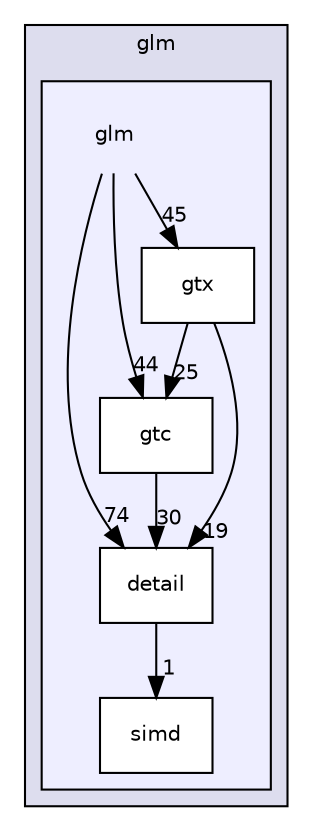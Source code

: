 digraph "thirdparty/glm/glm" {
  compound=true
  node [ fontsize="10", fontname="Helvetica"];
  edge [ labelfontsize="10", labelfontname="Helvetica"];
  subgraph clusterdir_799a97583de5de6f52952a140c0046c8 {
    graph [ bgcolor="#ddddee", pencolor="black", label="glm" fontname="Helvetica", fontsize="10", URL="dir_799a97583de5de6f52952a140c0046c8.html"]
  subgraph clusterdir_90efb4fba4c7f3869f525dc3daff1b14 {
    graph [ bgcolor="#eeeeff", pencolor="black", label="" URL="dir_90efb4fba4c7f3869f525dc3daff1b14.html"];
    dir_90efb4fba4c7f3869f525dc3daff1b14 [shape=plaintext label="glm"];
    dir_9a0a989cbbc9e07819128a796fb9fe38 [shape=box label="detail" color="black" fillcolor="white" style="filled" URL="dir_9a0a989cbbc9e07819128a796fb9fe38.html"];
    dir_cba37ddd84416fc8b06a9ac18d225388 [shape=box label="gtc" color="black" fillcolor="white" style="filled" URL="dir_cba37ddd84416fc8b06a9ac18d225388.html"];
    dir_5d70fa37a839e5c4f1efd5ec40a159f7 [shape=box label="gtx" color="black" fillcolor="white" style="filled" URL="dir_5d70fa37a839e5c4f1efd5ec40a159f7.html"];
    dir_1fa1e415ee8cc29ab2cb8d238652b23b [shape=box label="simd" color="black" fillcolor="white" style="filled" URL="dir_1fa1e415ee8cc29ab2cb8d238652b23b.html"];
  }
  }
  dir_90efb4fba4c7f3869f525dc3daff1b14->dir_cba37ddd84416fc8b06a9ac18d225388 [headlabel="44", labeldistance=1.5 headhref="dir_000009_000025.html"];
  dir_90efb4fba4c7f3869f525dc3daff1b14->dir_5d70fa37a839e5c4f1efd5ec40a159f7 [headlabel="45", labeldistance=1.5 headhref="dir_000009_000010.html"];
  dir_90efb4fba4c7f3869f525dc3daff1b14->dir_9a0a989cbbc9e07819128a796fb9fe38 [headlabel="74", labeldistance=1.5 headhref="dir_000009_000015.html"];
  dir_cba37ddd84416fc8b06a9ac18d225388->dir_9a0a989cbbc9e07819128a796fb9fe38 [headlabel="30", labeldistance=1.5 headhref="dir_000025_000015.html"];
  dir_5d70fa37a839e5c4f1efd5ec40a159f7->dir_cba37ddd84416fc8b06a9ac18d225388 [headlabel="25", labeldistance=1.5 headhref="dir_000010_000025.html"];
  dir_5d70fa37a839e5c4f1efd5ec40a159f7->dir_9a0a989cbbc9e07819128a796fb9fe38 [headlabel="19", labeldistance=1.5 headhref="dir_000010_000015.html"];
  dir_9a0a989cbbc9e07819128a796fb9fe38->dir_1fa1e415ee8cc29ab2cb8d238652b23b [headlabel="1", labeldistance=1.5 headhref="dir_000015_000027.html"];
}
